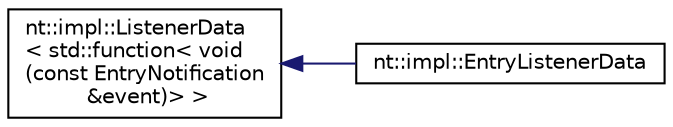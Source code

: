 digraph "Graphical Class Hierarchy"
{
  edge [fontname="Helvetica",fontsize="10",labelfontname="Helvetica",labelfontsize="10"];
  node [fontname="Helvetica",fontsize="10",shape=record];
  rankdir="LR";
  Node1 [label="nt::impl::ListenerData\l\< std::function\< void\l(const EntryNotification\l &event)\> \>",height=0.2,width=0.4,color="black", fillcolor="white", style="filled",URL="$classnt_1_1impl_1_1ListenerData.html"];
  Node1 -> Node2 [dir="back",color="midnightblue",fontsize="10",style="solid",fontname="Helvetica"];
  Node2 [label="nt::impl::EntryListenerData",height=0.2,width=0.4,color="black", fillcolor="white", style="filled",URL="$structnt_1_1impl_1_1EntryListenerData.html"];
}
